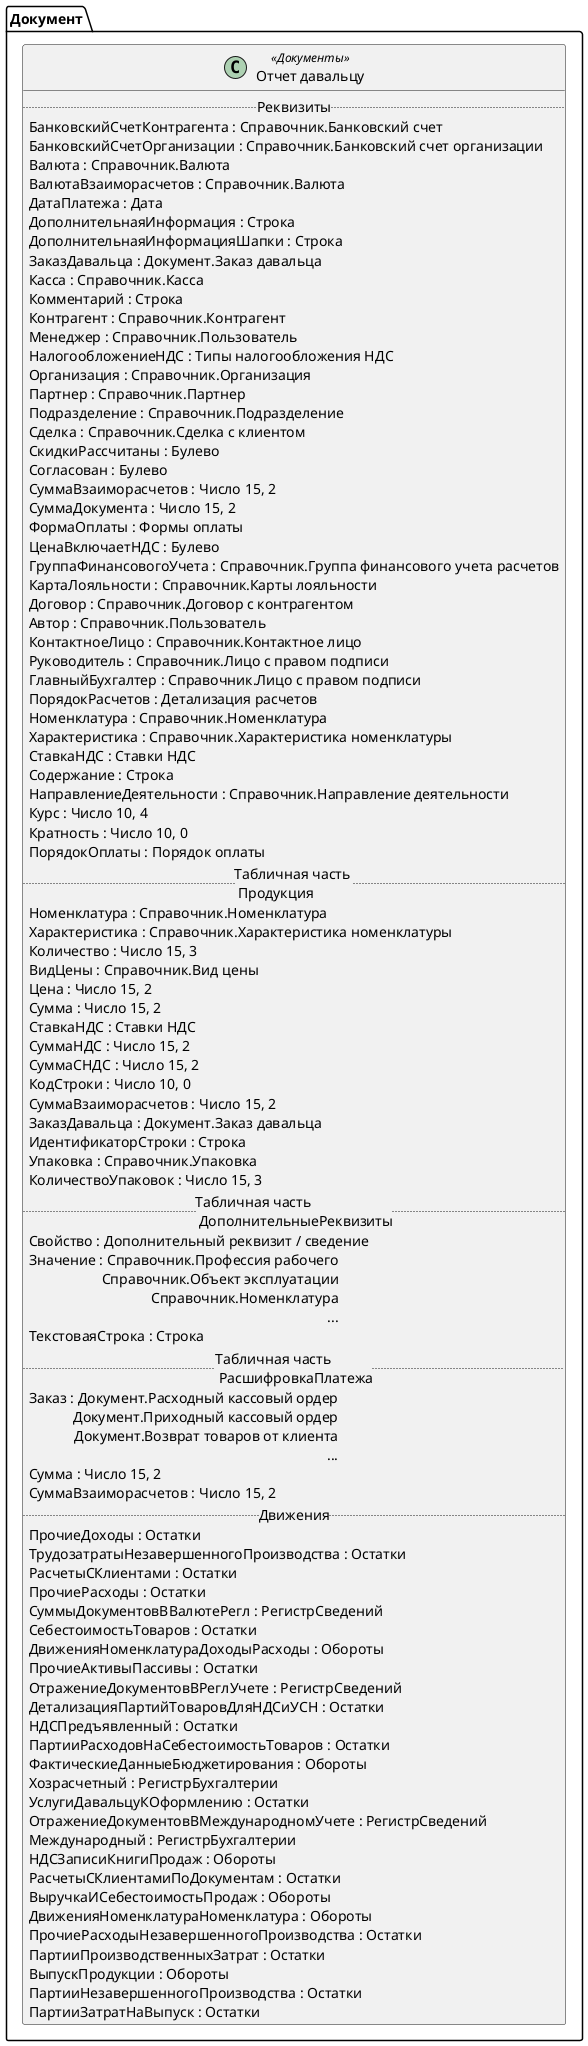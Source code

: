 ﻿@startuml ОтчетДавальцу
'!include templates.wsd
'..\include templates.wsd
class Документ.ОтчетДавальцу as "Отчет давальцу" <<Документы>>
{
..Реквизиты..
БанковскийСчетКонтрагента : Справочник.Банковский счет
БанковскийСчетОрганизации : Справочник.Банковский счет организации
Валюта : Справочник.Валюта
ВалютаВзаиморасчетов : Справочник.Валюта
ДатаПлатежа : Дата
ДополнительнаяИнформация : Строка
ДополнительнаяИнформацияШапки : Строка
ЗаказДавальца : Документ.Заказ давальца
Касса : Справочник.Касса
Комментарий : Строка
Контрагент : Справочник.Контрагент
Менеджер : Справочник.Пользователь
НалогообложениеНДС : Типы налогообложения НДС
Организация : Справочник.Организация
Партнер : Справочник.Партнер
Подразделение : Справочник.Подразделение
Сделка : Справочник.Сделка с клиентом
СкидкиРассчитаны : Булево
Согласован : Булево
СуммаВзаиморасчетов : Число 15, 2
СуммаДокумента : Число 15, 2
ФормаОплаты : Формы оплаты
ЦенаВключаетНДС : Булево
ГруппаФинансовогоУчета : Справочник.Группа финансового учета расчетов
КартаЛояльности : Справочник.Карты лояльности
Договор : Справочник.Договор с контрагентом
Автор : Справочник.Пользователь
КонтактноеЛицо : Справочник.Контактное лицо
Руководитель : Справочник.Лицо с правом подписи
ГлавныйБухгалтер : Справочник.Лицо с правом подписи
ПорядокРасчетов : Детализация расчетов
Номенклатура : Справочник.Номенклатура
Характеристика : Справочник.Характеристика номенклатуры
СтавкаНДС : Ставки НДС
Содержание : Строка
НаправлениеДеятельности : Справочник.Направление деятельности
Курс : Число 10, 4
Кратность : Число 10, 0
ПорядокОплаты : Порядок оплаты
..Табличная часть \n Продукция..
Номенклатура : Справочник.Номенклатура
Характеристика : Справочник.Характеристика номенклатуры
Количество : Число 15, 3
ВидЦены : Справочник.Вид цены
Цена : Число 15, 2
Сумма : Число 15, 2
СтавкаНДС : Ставки НДС
СуммаНДС : Число 15, 2
СуммаСНДС : Число 15, 2
КодСтроки : Число 10, 0
СуммаВзаиморасчетов : Число 15, 2
ЗаказДавальца : Документ.Заказ давальца
ИдентификаторСтроки : Строка
Упаковка : Справочник.Упаковка
КоличествоУпаковок : Число 15, 3
..Табличная часть \n ДополнительныеРеквизиты..
Свойство : Дополнительный реквизит / сведение
Значение : Справочник.Профессия рабочего\rСправочник.Объект эксплуатации\rСправочник.Номенклатура\r...
ТекстоваяСтрока : Строка
..Табличная часть \n РасшифровкаПлатежа..
Заказ : Документ.Расходный кассовый ордер\rДокумент.Приходный кассовый ордер\rДокумент.Возврат товаров от клиента\r...
Сумма : Число 15, 2
СуммаВзаиморасчетов : Число 15, 2
..Движения..
ПрочиеДоходы : Остатки
ТрудозатратыНезавершенногоПроизводства : Остатки
РасчетыСКлиентами : Остатки
ПрочиеРасходы : Остатки
СуммыДокументовВВалютеРегл : РегистрСведений
СебестоимостьТоваров : Остатки
ДвиженияНоменклатураДоходыРасходы : Обороты
ПрочиеАктивыПассивы : Остатки
ОтражениеДокументовВРеглУчете : РегистрСведений
ДетализацияПартийТоваровДляНДСиУСН : Остатки
НДСПредъявленный : Остатки
ПартииРасходовНаСебестоимостьТоваров : Остатки
ФактическиеДанныеБюджетирования : Обороты
Хозрасчетный : РегистрБухгалтерии
УслугиДавальцуКОформлению : Остатки
ОтражениеДокументовВМеждународномУчете : РегистрСведений
Международный : РегистрБухгалтерии
НДСЗаписиКнигиПродаж : Обороты
РасчетыСКлиентамиПоДокументам : Остатки
ВыручкаИСебестоимостьПродаж : Обороты
ДвиженияНоменклатураНоменклатура : Обороты
ПрочиеРасходыНезавершенногоПроизводства : Остатки
ПартииПроизводственныхЗатрат : Остатки
ВыпускПродукции : Обороты
ПартииНезавершенногоПроизводства : Остатки
ПартииЗатратНаВыпуск : Остатки
}
@enduml
